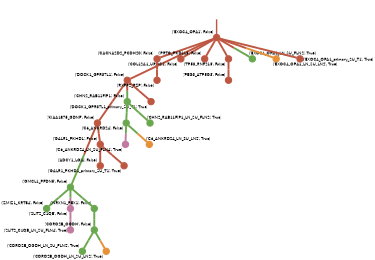 strict digraph  {
graph[splines=false]; nodesep=0.7; rankdir=TB; ranksep=0.6; forcelabels=true; dpi=600; size=2.5;
0 [color="#be5742ff", fillcolor="#be5742ff", fixedsize=true, fontname=Lato, fontsize="12pt", height="0.25", label="", penwidth=3, shape=circle, style=filled, xlabel="('EXOC4_OPA1', False)"];
2 [color="#be5742ff", fillcolor="#be5742ff", fixedsize=true, fontname=Lato, fontsize="12pt", height="0.25", label="", penwidth=3, shape=circle, style=filled, xlabel="('DOCK1_GPR37L1', False)"];
4 [color="#be5742ff", fillcolor="#be5742ff", fixedsize=true, fontname=Lato, fontsize="12pt", height="0.25", label="", penwidth=3, shape=circle, style=filled, xlabel="('CACNA2D2_PCDH20', False)"];
7 [color="#be5742ff", fillcolor="#be5742ff", fixedsize=true, fontname=Lato, fontsize="12pt", height="0.25", label="", penwidth=3, shape=circle, style=filled, xlabel="('COL12A1_UROC1', False)"];
8 [color="#be5742ff", fillcolor="#be5742ff", fixedsize=true, fontname=Lato, fontsize="12pt", height="0.25", label="", penwidth=3, shape=circle, style=filled, xlabel="('PRTG_PKD1L3', False)"];
11 [color="#be5742ff", fillcolor="#be5742ff", fixedsize=true, fontname=Lato, fontsize="12pt", height="0.25", label="", penwidth=3, shape=circle, style=filled, xlabel="('TP53_RNF213', False)"];
18 [color="#6aa84fff", fillcolor="#6aa84fff", fixedsize=true, fontname=Lato, fontsize="12pt", height="0.25", label="", penwidth=3, shape=circle, style=filled, xlabel="('EXOC4_OPA1_LN_SU_FLN2', True)"];
23 [color="#e69138ff", fillcolor="#e69138ff", fixedsize=true, fontname=Lato, fontsize="12pt", height="0.25", label="", penwidth=3, shape=circle, style=filled, xlabel="('EXOC4_OPA1_LN_SU_LN2', True)"];
26 [color="#be5742ff", fillcolor="#be5742ff", fixedsize=true, fontname=Lato, fontsize="12pt", height="0.25", label="", penwidth=3, shape=circle, style=filled, xlabel="('EXOC4_OPA1_primary_SU_T1', True)"];
1 [color="#6aa84fff", fillcolor="#6aa84fff", fixedsize=true, fontname=Lato, fontsize="12pt", height="0.25", label="", penwidth=3, shape=circle, style=filled, xlabel="('GMCL1_PFDN5', False)"];
9 [color="#6aa84fff", fillcolor="#6aa84fff", fixedsize=true, fontname=Lato, fontsize="12pt", height="0.25", label="", penwidth=3, shape=circle, style=filled, xlabel="('ZMIZ1_KRT84', False)"];
12 [color="#c27ba0ff", fillcolor="#c27ba0ff", fixedsize=true, fontname=Lato, fontsize="12pt", height="0.25", label="", penwidth=3, shape=circle, style=filled, xlabel="('SLIT2_C1QB', False)"];
14 [color="#6aa84fff", fillcolor="#6aa84fff", fixedsize=true, fontname=Lato, fontsize="12pt", height="0.25", label="", penwidth=3, shape=circle, style=filled, xlabel="('NRXN1_PEX1', False)"];
3 [color="#be5742ff", fillcolor="#be5742ff", fixedsize=true, fontname=Lato, fontsize="12pt", height="0.25", label="", penwidth=3, shape=circle, style=filled, xlabel="('KIAA1875_GDNF', False)"];
10 [color="#6aa84fff", fillcolor="#6aa84fff", fixedsize=true, fontname=Lato, fontsize="12pt", height="0.25", label="", penwidth=3, shape=circle, style=filled, xlabel="('CHN2_RAB11FIP1', False)"];
27 [color="#be5742ff", fillcolor="#be5742ff", fixedsize=true, fontname=Lato, fontsize="12pt", height="0.25", label="", penwidth=3, shape=circle, style=filled, xlabel="('DOCK1_GPR37L1_primary_SU_T1', True)"];
6 [color="#be5742ff", fillcolor="#be5742ff", fixedsize=true, fontname=Lato, fontsize="12pt", height="0.25", label="", penwidth=3, shape=circle, style=filled, xlabel="('GALR1_PKHD1', False)"];
17 [color="#be5742ff", fillcolor="#be5742ff", fixedsize=true, fontname=Lato, fontsize="12pt", height="0.25", label="", penwidth=3, shape=circle, style=filled, xlabel="('RXFP2_PZP', False)"];
5 [color="#6aa84fff", fillcolor="#6aa84fff", fixedsize=true, fontname=Lato, fontsize="12pt", height="0.25", label="", penwidth=3, shape=circle, style=filled, xlabel="('CORO2B_OGDH', False)"];
19 [color="#6aa84fff", fillcolor="#6aa84fff", fixedsize=true, fontname=Lato, fontsize="12pt", height="0.25", label="", penwidth=3, shape=circle, style=filled, xlabel="('CORO2B_OGDH_LN_SU_FLN2', True)"];
24 [color="#e69138ff", fillcolor="#e69138ff", fixedsize=true, fontname=Lato, fontsize="12pt", height="0.25", label="", penwidth=3, shape=circle, style=filled, xlabel="('CORO2B_OGDH_LN_SU_LN2', True)"];
15 [color="#be5742ff", fillcolor="#be5742ff", fixedsize=true, fontname=Lato, fontsize="12pt", height="0.25", label="", penwidth=3, shape=circle, style=filled, xlabel="('ADCY1_LGI4', False)"];
28 [color="#be5742ff", fillcolor="#be5742ff", fixedsize=true, fontname=Lato, fontsize="12pt", height="0.25", label="", penwidth=3, shape=circle, style=filled, xlabel="('GALR1_PKHD1_primary_SU_T1', True)"];
13 [color="#6aa84fff", fillcolor="#6aa84fff", fixedsize=true, fontname=Lato, fontsize="12pt", height="0.25", label="", penwidth=3, shape=circle, style=filled, xlabel="('C6_ANKRD24', False)"];
20 [color="#6aa84fff", fillcolor="#6aa84fff", fixedsize=true, fontname=Lato, fontsize="12pt", height="0.25", label="", penwidth=3, shape=circle, style=filled, xlabel="('CHN2_RAB11FIP1_LN_SU_FLN2', True)"];
16 [color="#be5742ff", fillcolor="#be5742ff", fixedsize=true, fontname=Lato, fontsize="12pt", height="0.25", label="", penwidth=3, shape=circle, style=filled, xlabel="('PEG3_ATP5G3', False)"];
21 [color="#c27ba0ff", fillcolor="#c27ba0ff", fixedsize=true, fontname=Lato, fontsize="12pt", height="0.25", label="", penwidth=3, shape=circle, style=filled, xlabel="('SLIT2_C1QB_LN_SU_FLN4', True)"];
22 [color="#c27ba0ff", fillcolor="#c27ba0ff", fixedsize=true, fontname=Lato, fontsize="12pt", height="0.25", label="", penwidth=3, shape=circle, style=filled, xlabel="('C6_ANKRD24_LN_SU_FLN4', True)"];
25 [color="#e69138ff", fillcolor="#e69138ff", fixedsize=true, fontname=Lato, fontsize="12pt", height="0.25", label="", penwidth=3, shape=circle, style=filled, xlabel="('C6_ANKRD24_LN_SU_LN2', True)"];
normal [label="", penwidth=3, style=invis, xlabel="('EXOC4_OPA1', False)"];
0 -> 2  [arrowsize=0, color="#be5742ff;0.5:#be5742ff", minlen="2.629629611968994", penwidth="5.5", style=solid];
0 -> 4  [arrowsize=0, color="#be5742ff;0.5:#be5742ff", minlen="1.7407407760620117", penwidth="5.5", style=solid];
0 -> 7  [arrowsize=0, color="#be5742ff;0.5:#be5742ff", minlen="1.6666667461395264", penwidth="5.5", style=solid];
0 -> 8  [arrowsize=0, color="#be5742ff;0.5:#be5742ff", minlen="1.6666667461395264", penwidth="5.5", style=solid];
0 -> 11  [arrowsize=0, color="#be5742ff;0.5:#be5742ff", minlen="1.5925925970077515", penwidth="5.5", style=solid];
0 -> 18  [arrowsize=0, color="#be5742ff;0.5:#6aa84fff", minlen="1.185185194015503", penwidth="5.5", style=solid];
0 -> 23  [arrowsize=0, color="#be5742ff;0.5:#e69138ff", minlen="1.185185194015503", penwidth="5.5", style=solid];
0 -> 26  [arrowsize=0, color="#be5742ff;0.5:#be5742ff", minlen="1.185185194015503", penwidth="5.5", style=solid];
2 -> 3  [arrowsize=0, color="#be5742ff;0.5:#be5742ff", minlen="2.629629611968994", penwidth="5.5", style=solid];
2 -> 10  [arrowsize=0, color="#be5742ff;0.5:#6aa84fff", minlen="1.5925925970077515", penwidth="5.5", style=solid];
2 -> 27  [arrowsize=0, color="#be5742ff;0.5:#be5742ff", minlen="1.185185194015503", penwidth="5.5", style=solid];
4 -> 17  [arrowsize=0, color="#be5742ff;0.5:#be5742ff", minlen="1.3703703880310059", penwidth="5.5", style=solid];
11 -> 16  [arrowsize=0, color="#be5742ff;0.5:#be5742ff", minlen="1.4444444179534912", penwidth="5.5", style=solid];
1 -> 9  [arrowsize=0, color="#6aa84fff;0.5:#6aa84fff", minlen="1.5925925970077515", penwidth="5.5", style=solid];
1 -> 12  [arrowsize=0, color="#6aa84fff;0.5:#c27ba0ff", minlen="1.5185185670852661", penwidth="5.5", style=solid];
1 -> 14  [arrowsize=0, color="#6aa84fff;0.5:#6aa84fff", minlen="1.4444444179534912", penwidth="5.5", style=solid];
12 -> 21  [arrowsize=0, color="#c27ba0ff;0.5:#c27ba0ff", minlen="1.185185194015503", penwidth="5.5", style=solid];
14 -> 5  [arrowsize=0, color="#6aa84fff;0.5:#6aa84fff", minlen="1.7407407760620117", penwidth="5.5", style=solid];
3 -> 1  [arrowsize=0, color="#be5742ff;0.5:#6aa84fff", minlen="3.0", penwidth="5.5", style=solid];
3 -> 6  [arrowsize=0, color="#be5742ff;0.5:#be5742ff", minlen="1.6666667461395264", penwidth="5.5", style=solid];
10 -> 13  [arrowsize=0, color="#6aa84fff;0.5:#6aa84fff", minlen="1.4444444179534912", penwidth="5.5", style=solid];
10 -> 20  [arrowsize=0, color="#6aa84fff;0.5:#6aa84fff", minlen="1.185185194015503", penwidth="5.5", style=solid];
6 -> 15  [arrowsize=0, color="#be5742ff;0.5:#be5742ff", minlen="1.4444444179534912", penwidth="5.5", style=solid];
6 -> 28  [arrowsize=0, color="#be5742ff;0.5:#be5742ff", minlen="1.185185194015503", penwidth="5.5", style=solid];
5 -> 19  [arrowsize=0, color="#6aa84fff;0.5:#6aa84fff", minlen="1.185185194015503", penwidth="5.5", style=solid];
5 -> 24  [arrowsize=0, color="#6aa84fff;0.5:#e69138ff", minlen="1.185185194015503", penwidth="5.5", style=solid];
13 -> 22  [arrowsize=0, color="#6aa84fff;0.5:#c27ba0ff", minlen="1.185185194015503", penwidth="5.5", style=solid];
13 -> 25  [arrowsize=0, color="#6aa84fff;0.5:#e69138ff", minlen="1.185185194015503", penwidth="5.5", style=solid];
normal -> 0  [arrowsize=0, color="#be5742ff", label="", penwidth=4, style=solid];
}
